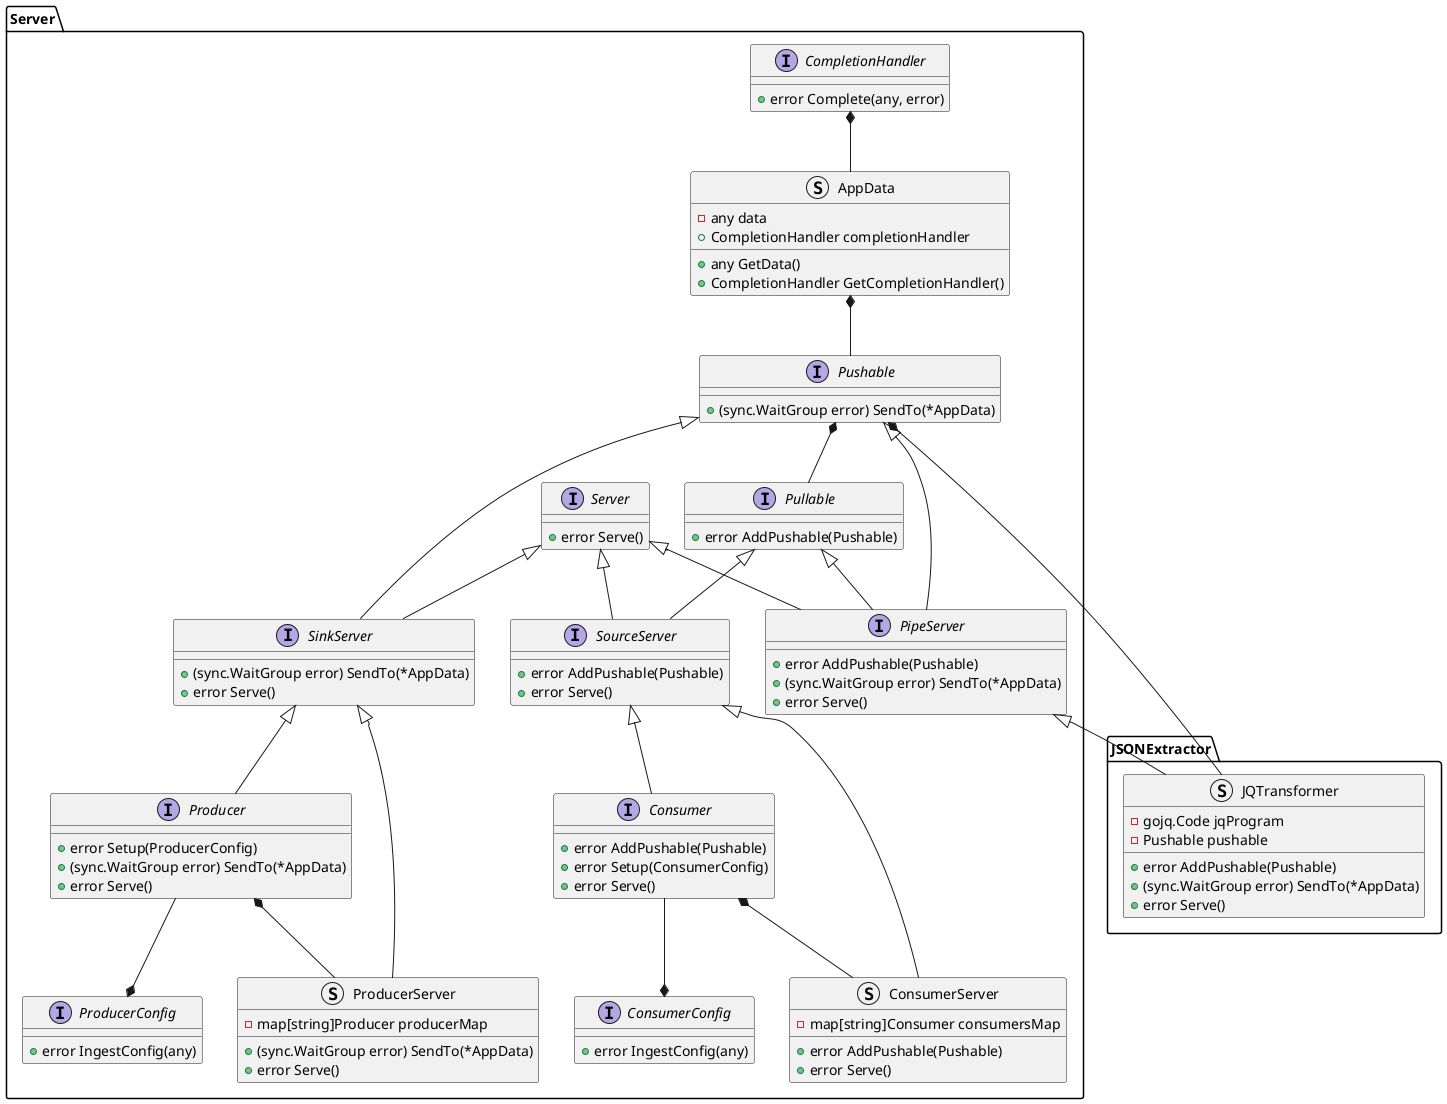 @startuml
namespace JSONExtractor {
    struct JQTransformer {
        -gojq.Code jqProgram
        -Pushable pushable
        +error AddPushable(Pushable)
        +(sync.WaitGroup error) SendTo(*AppData)
        +error Serve()
    }
}
namespace Server {
    interface CompletionHandler {
        +error Complete(any, error)
    }
    struct AppData {
        -any data
        +CompletionHandler completionHandler
        +any GetData()
        +CompletionHandler GetCompletionHandler()
    }
    interface Server {
        +error Serve()
    }
    interface Pullable {
        +error AddPushable(Pushable)
    }
    interface Pushable {
        +(sync.WaitGroup error) SendTo(*AppData)
    }
    interface SourceServer {
        +error AddPushable(Pushable)
        +error Serve()
    }
    interface SinkServer {
        +(sync.WaitGroup error) SendTo(*AppData)
        +error Serve()
    }
    interface PipeServer {
        +error AddPushable(Pushable)
        +(sync.WaitGroup error) SendTo(*AppData)
        +error Serve()
    }
    interface Producer {
        +error Setup(ProducerConfig)
        +(sync.WaitGroup error) SendTo(*AppData)
        +error Serve()
    }
    interface Consumer {
        +error AddPushable(Pushable)
        +error Setup(ConsumerConfig)
        +error Serve()
    }
    struct ProducerServer {
        -map[string]Producer producerMap
        +(sync.WaitGroup error) SendTo(*AppData)
        +error Serve()
    }
    struct ConsumerServer {
        -map[string]Consumer consumersMap
        +error AddPushable(Pushable)
        +error Serve()
    }
    interface ProducerConfig {
        +error IngestConfig(any)
    }
    interface ConsumerConfig {
        +error IngestConfig(any)
    }
}
Server.CompletionHandler *-- Server.AppData
Server.AppData *-- Server.Pushable
Server.Server <|-- Server.SourceServer
Server.Pushable *-- Server.Pullable
Server.Pullable <|-- Server.SourceServer
Server.Server <|-- Server.SinkServer
Server.Pushable <|-- Server.SinkServer
Server.Pushable <|-- Server.PipeServer
Server.Pullable <|-- Server.PipeServer
Server.Server <|-- Server.PipeServer

Server.SinkServer <|-- Server.Producer
Server.Producer *-- Server.ProducerServer
Server.SinkServer <|-- Server.ProducerServer
Server.SourceServer <|-- Server.ConsumerServer
Server.Consumer *-- Server.ConsumerServer
Server.SourceServer <|-- Server.Consumer

Server.PipeServer <|-- JSONExtractor.JQTransformer
Server.Pushable *-- JSONExtractor.JQTransformer


Server.ConsumerConfig *-up- Server.Consumer
Server.ProducerConfig *-up- Server.Producer
@enduml